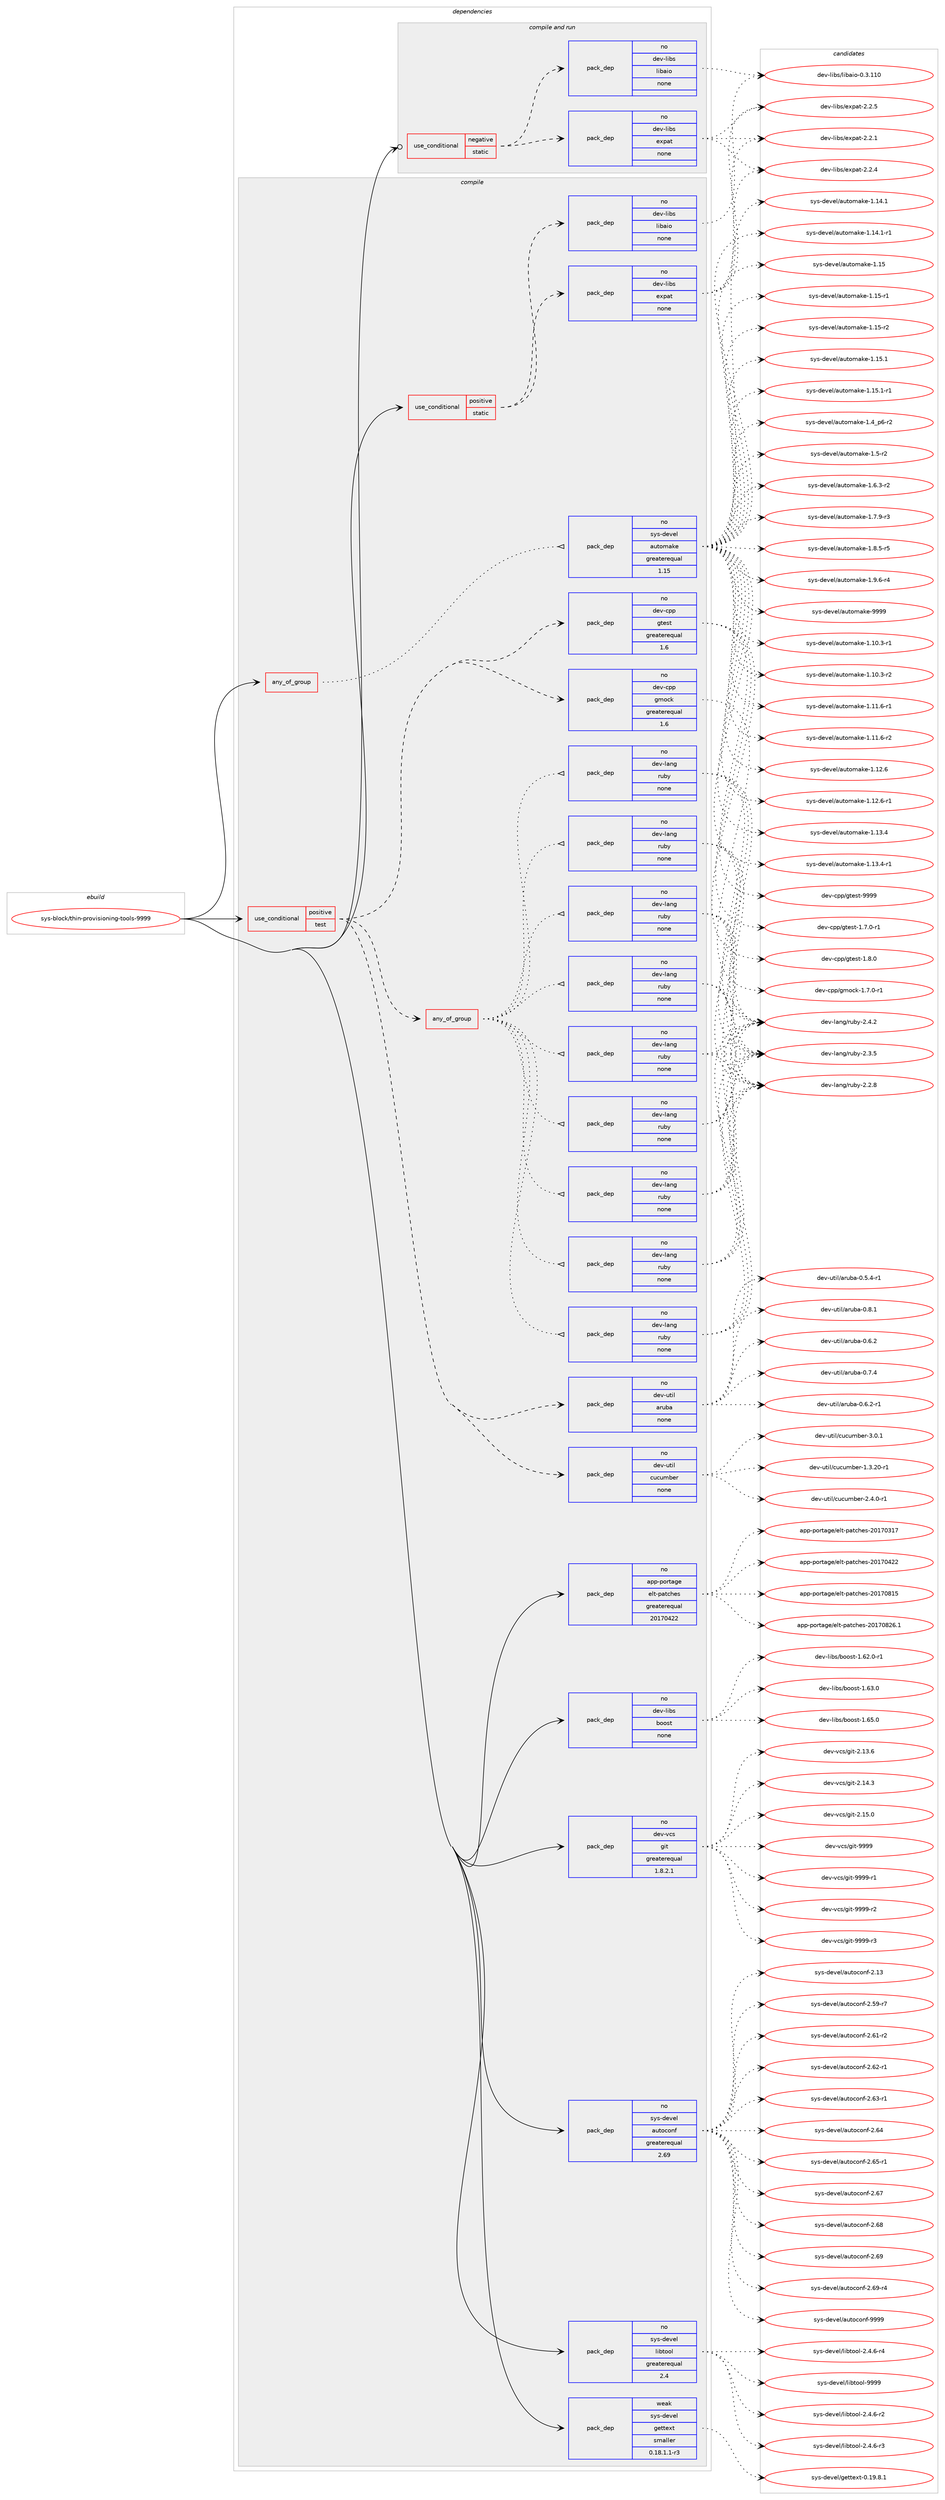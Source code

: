 digraph prolog {

# *************
# Graph options
# *************

newrank=true;
concentrate=true;
compound=true;
graph [rankdir=LR,fontname=Helvetica,fontsize=10,ranksep=1.5];#, ranksep=2.5, nodesep=0.2];
edge  [arrowhead=vee];
node  [fontname=Helvetica,fontsize=10];

# **********
# The ebuild
# **********

subgraph cluster_leftcol {
color=gray;
rank=same;
label=<<i>ebuild</i>>;
id [label="sys-block/thin-provisioning-tools-9999", color=red, width=4, href="../sys-block/thin-provisioning-tools-9999.svg"];
}

# ****************
# The dependencies
# ****************

subgraph cluster_midcol {
color=gray;
label=<<i>dependencies</i>>;
subgraph cluster_compile {
fillcolor="#eeeeee";
style=filled;
label=<<i>compile</i>>;
subgraph any8042 {
dependency476955 [label=<<TABLE BORDER="0" CELLBORDER="1" CELLSPACING="0" CELLPADDING="4"><TR><TD CELLPADDING="10">any_of_group</TD></TR></TABLE>>, shape=none, color=red];subgraph pack353805 {
dependency476956 [label=<<TABLE BORDER="0" CELLBORDER="1" CELLSPACING="0" CELLPADDING="4" WIDTH="220"><TR><TD ROWSPAN="6" CELLPADDING="30">pack_dep</TD></TR><TR><TD WIDTH="110">no</TD></TR><TR><TD>sys-devel</TD></TR><TR><TD>automake</TD></TR><TR><TD>greaterequal</TD></TR><TR><TD>1.15</TD></TR></TABLE>>, shape=none, color=blue];
}
dependency476955:e -> dependency476956:w [weight=20,style="dotted",arrowhead="oinv"];
}
id:e -> dependency476955:w [weight=20,style="solid",arrowhead="vee"];
subgraph cond114833 {
dependency476957 [label=<<TABLE BORDER="0" CELLBORDER="1" CELLSPACING="0" CELLPADDING="4"><TR><TD ROWSPAN="3" CELLPADDING="10">use_conditional</TD></TR><TR><TD>positive</TD></TR><TR><TD>static</TD></TR></TABLE>>, shape=none, color=red];
subgraph pack353806 {
dependency476958 [label=<<TABLE BORDER="0" CELLBORDER="1" CELLSPACING="0" CELLPADDING="4" WIDTH="220"><TR><TD ROWSPAN="6" CELLPADDING="30">pack_dep</TD></TR><TR><TD WIDTH="110">no</TD></TR><TR><TD>dev-libs</TD></TR><TR><TD>expat</TD></TR><TR><TD>none</TD></TR><TR><TD></TD></TR></TABLE>>, shape=none, color=blue];
}
dependency476957:e -> dependency476958:w [weight=20,style="dashed",arrowhead="vee"];
subgraph pack353807 {
dependency476959 [label=<<TABLE BORDER="0" CELLBORDER="1" CELLSPACING="0" CELLPADDING="4" WIDTH="220"><TR><TD ROWSPAN="6" CELLPADDING="30">pack_dep</TD></TR><TR><TD WIDTH="110">no</TD></TR><TR><TD>dev-libs</TD></TR><TR><TD>libaio</TD></TR><TR><TD>none</TD></TR><TR><TD></TD></TR></TABLE>>, shape=none, color=blue];
}
dependency476957:e -> dependency476959:w [weight=20,style="dashed",arrowhead="vee"];
}
id:e -> dependency476957:w [weight=20,style="solid",arrowhead="vee"];
subgraph cond114834 {
dependency476960 [label=<<TABLE BORDER="0" CELLBORDER="1" CELLSPACING="0" CELLPADDING="4"><TR><TD ROWSPAN="3" CELLPADDING="10">use_conditional</TD></TR><TR><TD>positive</TD></TR><TR><TD>test</TD></TR></TABLE>>, shape=none, color=red];
subgraph any8043 {
dependency476961 [label=<<TABLE BORDER="0" CELLBORDER="1" CELLSPACING="0" CELLPADDING="4"><TR><TD CELLPADDING="10">any_of_group</TD></TR></TABLE>>, shape=none, color=red];subgraph pack353808 {
dependency476962 [label=<<TABLE BORDER="0" CELLBORDER="1" CELLSPACING="0" CELLPADDING="4" WIDTH="220"><TR><TD ROWSPAN="6" CELLPADDING="30">pack_dep</TD></TR><TR><TD WIDTH="110">no</TD></TR><TR><TD>dev-lang</TD></TR><TR><TD>ruby</TD></TR><TR><TD>none</TD></TR><TR><TD></TD></TR></TABLE>>, shape=none, color=blue];
}
dependency476961:e -> dependency476962:w [weight=20,style="dotted",arrowhead="oinv"];
subgraph pack353809 {
dependency476963 [label=<<TABLE BORDER="0" CELLBORDER="1" CELLSPACING="0" CELLPADDING="4" WIDTH="220"><TR><TD ROWSPAN="6" CELLPADDING="30">pack_dep</TD></TR><TR><TD WIDTH="110">no</TD></TR><TR><TD>dev-lang</TD></TR><TR><TD>ruby</TD></TR><TR><TD>none</TD></TR><TR><TD></TD></TR></TABLE>>, shape=none, color=blue];
}
dependency476961:e -> dependency476963:w [weight=20,style="dotted",arrowhead="oinv"];
subgraph pack353810 {
dependency476964 [label=<<TABLE BORDER="0" CELLBORDER="1" CELLSPACING="0" CELLPADDING="4" WIDTH="220"><TR><TD ROWSPAN="6" CELLPADDING="30">pack_dep</TD></TR><TR><TD WIDTH="110">no</TD></TR><TR><TD>dev-lang</TD></TR><TR><TD>ruby</TD></TR><TR><TD>none</TD></TR><TR><TD></TD></TR></TABLE>>, shape=none, color=blue];
}
dependency476961:e -> dependency476964:w [weight=20,style="dotted",arrowhead="oinv"];
subgraph pack353811 {
dependency476965 [label=<<TABLE BORDER="0" CELLBORDER="1" CELLSPACING="0" CELLPADDING="4" WIDTH="220"><TR><TD ROWSPAN="6" CELLPADDING="30">pack_dep</TD></TR><TR><TD WIDTH="110">no</TD></TR><TR><TD>dev-lang</TD></TR><TR><TD>ruby</TD></TR><TR><TD>none</TD></TR><TR><TD></TD></TR></TABLE>>, shape=none, color=blue];
}
dependency476961:e -> dependency476965:w [weight=20,style="dotted",arrowhead="oinv"];
subgraph pack353812 {
dependency476966 [label=<<TABLE BORDER="0" CELLBORDER="1" CELLSPACING="0" CELLPADDING="4" WIDTH="220"><TR><TD ROWSPAN="6" CELLPADDING="30">pack_dep</TD></TR><TR><TD WIDTH="110">no</TD></TR><TR><TD>dev-lang</TD></TR><TR><TD>ruby</TD></TR><TR><TD>none</TD></TR><TR><TD></TD></TR></TABLE>>, shape=none, color=blue];
}
dependency476961:e -> dependency476966:w [weight=20,style="dotted",arrowhead="oinv"];
subgraph pack353813 {
dependency476967 [label=<<TABLE BORDER="0" CELLBORDER="1" CELLSPACING="0" CELLPADDING="4" WIDTH="220"><TR><TD ROWSPAN="6" CELLPADDING="30">pack_dep</TD></TR><TR><TD WIDTH="110">no</TD></TR><TR><TD>dev-lang</TD></TR><TR><TD>ruby</TD></TR><TR><TD>none</TD></TR><TR><TD></TD></TR></TABLE>>, shape=none, color=blue];
}
dependency476961:e -> dependency476967:w [weight=20,style="dotted",arrowhead="oinv"];
subgraph pack353814 {
dependency476968 [label=<<TABLE BORDER="0" CELLBORDER="1" CELLSPACING="0" CELLPADDING="4" WIDTH="220"><TR><TD ROWSPAN="6" CELLPADDING="30">pack_dep</TD></TR><TR><TD WIDTH="110">no</TD></TR><TR><TD>dev-lang</TD></TR><TR><TD>ruby</TD></TR><TR><TD>none</TD></TR><TR><TD></TD></TR></TABLE>>, shape=none, color=blue];
}
dependency476961:e -> dependency476968:w [weight=20,style="dotted",arrowhead="oinv"];
subgraph pack353815 {
dependency476969 [label=<<TABLE BORDER="0" CELLBORDER="1" CELLSPACING="0" CELLPADDING="4" WIDTH="220"><TR><TD ROWSPAN="6" CELLPADDING="30">pack_dep</TD></TR><TR><TD WIDTH="110">no</TD></TR><TR><TD>dev-lang</TD></TR><TR><TD>ruby</TD></TR><TR><TD>none</TD></TR><TR><TD></TD></TR></TABLE>>, shape=none, color=blue];
}
dependency476961:e -> dependency476969:w [weight=20,style="dotted",arrowhead="oinv"];
subgraph pack353816 {
dependency476970 [label=<<TABLE BORDER="0" CELLBORDER="1" CELLSPACING="0" CELLPADDING="4" WIDTH="220"><TR><TD ROWSPAN="6" CELLPADDING="30">pack_dep</TD></TR><TR><TD WIDTH="110">no</TD></TR><TR><TD>dev-lang</TD></TR><TR><TD>ruby</TD></TR><TR><TD>none</TD></TR><TR><TD></TD></TR></TABLE>>, shape=none, color=blue];
}
dependency476961:e -> dependency476970:w [weight=20,style="dotted",arrowhead="oinv"];
}
dependency476960:e -> dependency476961:w [weight=20,style="dashed",arrowhead="vee"];
subgraph pack353817 {
dependency476971 [label=<<TABLE BORDER="0" CELLBORDER="1" CELLSPACING="0" CELLPADDING="4" WIDTH="220"><TR><TD ROWSPAN="6" CELLPADDING="30">pack_dep</TD></TR><TR><TD WIDTH="110">no</TD></TR><TR><TD>dev-cpp</TD></TR><TR><TD>gmock</TD></TR><TR><TD>greaterequal</TD></TR><TR><TD>1.6</TD></TR></TABLE>>, shape=none, color=blue];
}
dependency476960:e -> dependency476971:w [weight=20,style="dashed",arrowhead="vee"];
subgraph pack353818 {
dependency476972 [label=<<TABLE BORDER="0" CELLBORDER="1" CELLSPACING="0" CELLPADDING="4" WIDTH="220"><TR><TD ROWSPAN="6" CELLPADDING="30">pack_dep</TD></TR><TR><TD WIDTH="110">no</TD></TR><TR><TD>dev-cpp</TD></TR><TR><TD>gtest</TD></TR><TR><TD>greaterequal</TD></TR><TR><TD>1.6</TD></TR></TABLE>>, shape=none, color=blue];
}
dependency476960:e -> dependency476972:w [weight=20,style="dashed",arrowhead="vee"];
subgraph pack353819 {
dependency476973 [label=<<TABLE BORDER="0" CELLBORDER="1" CELLSPACING="0" CELLPADDING="4" WIDTH="220"><TR><TD ROWSPAN="6" CELLPADDING="30">pack_dep</TD></TR><TR><TD WIDTH="110">no</TD></TR><TR><TD>dev-util</TD></TR><TR><TD>cucumber</TD></TR><TR><TD>none</TD></TR><TR><TD></TD></TR></TABLE>>, shape=none, color=blue];
}
dependency476960:e -> dependency476973:w [weight=20,style="dashed",arrowhead="vee"];
subgraph pack353820 {
dependency476974 [label=<<TABLE BORDER="0" CELLBORDER="1" CELLSPACING="0" CELLPADDING="4" WIDTH="220"><TR><TD ROWSPAN="6" CELLPADDING="30">pack_dep</TD></TR><TR><TD WIDTH="110">no</TD></TR><TR><TD>dev-util</TD></TR><TR><TD>aruba</TD></TR><TR><TD>none</TD></TR><TR><TD></TD></TR></TABLE>>, shape=none, color=blue];
}
dependency476960:e -> dependency476974:w [weight=20,style="dashed",arrowhead="vee"];
}
id:e -> dependency476960:w [weight=20,style="solid",arrowhead="vee"];
subgraph pack353821 {
dependency476975 [label=<<TABLE BORDER="0" CELLBORDER="1" CELLSPACING="0" CELLPADDING="4" WIDTH="220"><TR><TD ROWSPAN="6" CELLPADDING="30">pack_dep</TD></TR><TR><TD WIDTH="110">no</TD></TR><TR><TD>app-portage</TD></TR><TR><TD>elt-patches</TD></TR><TR><TD>greaterequal</TD></TR><TR><TD>20170422</TD></TR></TABLE>>, shape=none, color=blue];
}
id:e -> dependency476975:w [weight=20,style="solid",arrowhead="vee"];
subgraph pack353822 {
dependency476976 [label=<<TABLE BORDER="0" CELLBORDER="1" CELLSPACING="0" CELLPADDING="4" WIDTH="220"><TR><TD ROWSPAN="6" CELLPADDING="30">pack_dep</TD></TR><TR><TD WIDTH="110">no</TD></TR><TR><TD>dev-libs</TD></TR><TR><TD>boost</TD></TR><TR><TD>none</TD></TR><TR><TD></TD></TR></TABLE>>, shape=none, color=blue];
}
id:e -> dependency476976:w [weight=20,style="solid",arrowhead="vee"];
subgraph pack353823 {
dependency476977 [label=<<TABLE BORDER="0" CELLBORDER="1" CELLSPACING="0" CELLPADDING="4" WIDTH="220"><TR><TD ROWSPAN="6" CELLPADDING="30">pack_dep</TD></TR><TR><TD WIDTH="110">no</TD></TR><TR><TD>dev-vcs</TD></TR><TR><TD>git</TD></TR><TR><TD>greaterequal</TD></TR><TR><TD>1.8.2.1</TD></TR></TABLE>>, shape=none, color=blue];
}
id:e -> dependency476977:w [weight=20,style="solid",arrowhead="vee"];
subgraph pack353824 {
dependency476978 [label=<<TABLE BORDER="0" CELLBORDER="1" CELLSPACING="0" CELLPADDING="4" WIDTH="220"><TR><TD ROWSPAN="6" CELLPADDING="30">pack_dep</TD></TR><TR><TD WIDTH="110">no</TD></TR><TR><TD>sys-devel</TD></TR><TR><TD>autoconf</TD></TR><TR><TD>greaterequal</TD></TR><TR><TD>2.69</TD></TR></TABLE>>, shape=none, color=blue];
}
id:e -> dependency476978:w [weight=20,style="solid",arrowhead="vee"];
subgraph pack353825 {
dependency476979 [label=<<TABLE BORDER="0" CELLBORDER="1" CELLSPACING="0" CELLPADDING="4" WIDTH="220"><TR><TD ROWSPAN="6" CELLPADDING="30">pack_dep</TD></TR><TR><TD WIDTH="110">no</TD></TR><TR><TD>sys-devel</TD></TR><TR><TD>libtool</TD></TR><TR><TD>greaterequal</TD></TR><TR><TD>2.4</TD></TR></TABLE>>, shape=none, color=blue];
}
id:e -> dependency476979:w [weight=20,style="solid",arrowhead="vee"];
subgraph pack353826 {
dependency476980 [label=<<TABLE BORDER="0" CELLBORDER="1" CELLSPACING="0" CELLPADDING="4" WIDTH="220"><TR><TD ROWSPAN="6" CELLPADDING="30">pack_dep</TD></TR><TR><TD WIDTH="110">weak</TD></TR><TR><TD>sys-devel</TD></TR><TR><TD>gettext</TD></TR><TR><TD>smaller</TD></TR><TR><TD>0.18.1.1-r3</TD></TR></TABLE>>, shape=none, color=blue];
}
id:e -> dependency476980:w [weight=20,style="solid",arrowhead="vee"];
}
subgraph cluster_compileandrun {
fillcolor="#eeeeee";
style=filled;
label=<<i>compile and run</i>>;
subgraph cond114835 {
dependency476981 [label=<<TABLE BORDER="0" CELLBORDER="1" CELLSPACING="0" CELLPADDING="4"><TR><TD ROWSPAN="3" CELLPADDING="10">use_conditional</TD></TR><TR><TD>negative</TD></TR><TR><TD>static</TD></TR></TABLE>>, shape=none, color=red];
subgraph pack353827 {
dependency476982 [label=<<TABLE BORDER="0" CELLBORDER="1" CELLSPACING="0" CELLPADDING="4" WIDTH="220"><TR><TD ROWSPAN="6" CELLPADDING="30">pack_dep</TD></TR><TR><TD WIDTH="110">no</TD></TR><TR><TD>dev-libs</TD></TR><TR><TD>expat</TD></TR><TR><TD>none</TD></TR><TR><TD></TD></TR></TABLE>>, shape=none, color=blue];
}
dependency476981:e -> dependency476982:w [weight=20,style="dashed",arrowhead="vee"];
subgraph pack353828 {
dependency476983 [label=<<TABLE BORDER="0" CELLBORDER="1" CELLSPACING="0" CELLPADDING="4" WIDTH="220"><TR><TD ROWSPAN="6" CELLPADDING="30">pack_dep</TD></TR><TR><TD WIDTH="110">no</TD></TR><TR><TD>dev-libs</TD></TR><TR><TD>libaio</TD></TR><TR><TD>none</TD></TR><TR><TD></TD></TR></TABLE>>, shape=none, color=blue];
}
dependency476981:e -> dependency476983:w [weight=20,style="dashed",arrowhead="vee"];
}
id:e -> dependency476981:w [weight=20,style="solid",arrowhead="odotvee"];
}
subgraph cluster_run {
fillcolor="#eeeeee";
style=filled;
label=<<i>run</i>>;
}
}

# **************
# The candidates
# **************

subgraph cluster_choices {
rank=same;
color=gray;
label=<<i>candidates</i>>;

subgraph choice353805 {
color=black;
nodesep=1;
choice11512111545100101118101108479711711611110997107101454946494846514511449 [label="sys-devel/automake-1.10.3-r1", color=red, width=4,href="../sys-devel/automake-1.10.3-r1.svg"];
choice11512111545100101118101108479711711611110997107101454946494846514511450 [label="sys-devel/automake-1.10.3-r2", color=red, width=4,href="../sys-devel/automake-1.10.3-r2.svg"];
choice11512111545100101118101108479711711611110997107101454946494946544511449 [label="sys-devel/automake-1.11.6-r1", color=red, width=4,href="../sys-devel/automake-1.11.6-r1.svg"];
choice11512111545100101118101108479711711611110997107101454946494946544511450 [label="sys-devel/automake-1.11.6-r2", color=red, width=4,href="../sys-devel/automake-1.11.6-r2.svg"];
choice1151211154510010111810110847971171161111099710710145494649504654 [label="sys-devel/automake-1.12.6", color=red, width=4,href="../sys-devel/automake-1.12.6.svg"];
choice11512111545100101118101108479711711611110997107101454946495046544511449 [label="sys-devel/automake-1.12.6-r1", color=red, width=4,href="../sys-devel/automake-1.12.6-r1.svg"];
choice1151211154510010111810110847971171161111099710710145494649514652 [label="sys-devel/automake-1.13.4", color=red, width=4,href="../sys-devel/automake-1.13.4.svg"];
choice11512111545100101118101108479711711611110997107101454946495146524511449 [label="sys-devel/automake-1.13.4-r1", color=red, width=4,href="../sys-devel/automake-1.13.4-r1.svg"];
choice1151211154510010111810110847971171161111099710710145494649524649 [label="sys-devel/automake-1.14.1", color=red, width=4,href="../sys-devel/automake-1.14.1.svg"];
choice11512111545100101118101108479711711611110997107101454946495246494511449 [label="sys-devel/automake-1.14.1-r1", color=red, width=4,href="../sys-devel/automake-1.14.1-r1.svg"];
choice115121115451001011181011084797117116111109971071014549464953 [label="sys-devel/automake-1.15", color=red, width=4,href="../sys-devel/automake-1.15.svg"];
choice1151211154510010111810110847971171161111099710710145494649534511449 [label="sys-devel/automake-1.15-r1", color=red, width=4,href="../sys-devel/automake-1.15-r1.svg"];
choice1151211154510010111810110847971171161111099710710145494649534511450 [label="sys-devel/automake-1.15-r2", color=red, width=4,href="../sys-devel/automake-1.15-r2.svg"];
choice1151211154510010111810110847971171161111099710710145494649534649 [label="sys-devel/automake-1.15.1", color=red, width=4,href="../sys-devel/automake-1.15.1.svg"];
choice11512111545100101118101108479711711611110997107101454946495346494511449 [label="sys-devel/automake-1.15.1-r1", color=red, width=4,href="../sys-devel/automake-1.15.1-r1.svg"];
choice115121115451001011181011084797117116111109971071014549465295112544511450 [label="sys-devel/automake-1.4_p6-r2", color=red, width=4,href="../sys-devel/automake-1.4_p6-r2.svg"];
choice11512111545100101118101108479711711611110997107101454946534511450 [label="sys-devel/automake-1.5-r2", color=red, width=4,href="../sys-devel/automake-1.5-r2.svg"];
choice115121115451001011181011084797117116111109971071014549465446514511450 [label="sys-devel/automake-1.6.3-r2", color=red, width=4,href="../sys-devel/automake-1.6.3-r2.svg"];
choice115121115451001011181011084797117116111109971071014549465546574511451 [label="sys-devel/automake-1.7.9-r3", color=red, width=4,href="../sys-devel/automake-1.7.9-r3.svg"];
choice115121115451001011181011084797117116111109971071014549465646534511453 [label="sys-devel/automake-1.8.5-r5", color=red, width=4,href="../sys-devel/automake-1.8.5-r5.svg"];
choice115121115451001011181011084797117116111109971071014549465746544511452 [label="sys-devel/automake-1.9.6-r4", color=red, width=4,href="../sys-devel/automake-1.9.6-r4.svg"];
choice115121115451001011181011084797117116111109971071014557575757 [label="sys-devel/automake-9999", color=red, width=4,href="../sys-devel/automake-9999.svg"];
dependency476956:e -> choice11512111545100101118101108479711711611110997107101454946494846514511449:w [style=dotted,weight="100"];
dependency476956:e -> choice11512111545100101118101108479711711611110997107101454946494846514511450:w [style=dotted,weight="100"];
dependency476956:e -> choice11512111545100101118101108479711711611110997107101454946494946544511449:w [style=dotted,weight="100"];
dependency476956:e -> choice11512111545100101118101108479711711611110997107101454946494946544511450:w [style=dotted,weight="100"];
dependency476956:e -> choice1151211154510010111810110847971171161111099710710145494649504654:w [style=dotted,weight="100"];
dependency476956:e -> choice11512111545100101118101108479711711611110997107101454946495046544511449:w [style=dotted,weight="100"];
dependency476956:e -> choice1151211154510010111810110847971171161111099710710145494649514652:w [style=dotted,weight="100"];
dependency476956:e -> choice11512111545100101118101108479711711611110997107101454946495146524511449:w [style=dotted,weight="100"];
dependency476956:e -> choice1151211154510010111810110847971171161111099710710145494649524649:w [style=dotted,weight="100"];
dependency476956:e -> choice11512111545100101118101108479711711611110997107101454946495246494511449:w [style=dotted,weight="100"];
dependency476956:e -> choice115121115451001011181011084797117116111109971071014549464953:w [style=dotted,weight="100"];
dependency476956:e -> choice1151211154510010111810110847971171161111099710710145494649534511449:w [style=dotted,weight="100"];
dependency476956:e -> choice1151211154510010111810110847971171161111099710710145494649534511450:w [style=dotted,weight="100"];
dependency476956:e -> choice1151211154510010111810110847971171161111099710710145494649534649:w [style=dotted,weight="100"];
dependency476956:e -> choice11512111545100101118101108479711711611110997107101454946495346494511449:w [style=dotted,weight="100"];
dependency476956:e -> choice115121115451001011181011084797117116111109971071014549465295112544511450:w [style=dotted,weight="100"];
dependency476956:e -> choice11512111545100101118101108479711711611110997107101454946534511450:w [style=dotted,weight="100"];
dependency476956:e -> choice115121115451001011181011084797117116111109971071014549465446514511450:w [style=dotted,weight="100"];
dependency476956:e -> choice115121115451001011181011084797117116111109971071014549465546574511451:w [style=dotted,weight="100"];
dependency476956:e -> choice115121115451001011181011084797117116111109971071014549465646534511453:w [style=dotted,weight="100"];
dependency476956:e -> choice115121115451001011181011084797117116111109971071014549465746544511452:w [style=dotted,weight="100"];
dependency476956:e -> choice115121115451001011181011084797117116111109971071014557575757:w [style=dotted,weight="100"];
}
subgraph choice353806 {
color=black;
nodesep=1;
choice10010111845108105981154710112011297116455046504649 [label="dev-libs/expat-2.2.1", color=red, width=4,href="../dev-libs/expat-2.2.1.svg"];
choice10010111845108105981154710112011297116455046504652 [label="dev-libs/expat-2.2.4", color=red, width=4,href="../dev-libs/expat-2.2.4.svg"];
choice10010111845108105981154710112011297116455046504653 [label="dev-libs/expat-2.2.5", color=red, width=4,href="../dev-libs/expat-2.2.5.svg"];
dependency476958:e -> choice10010111845108105981154710112011297116455046504649:w [style=dotted,weight="100"];
dependency476958:e -> choice10010111845108105981154710112011297116455046504652:w [style=dotted,weight="100"];
dependency476958:e -> choice10010111845108105981154710112011297116455046504653:w [style=dotted,weight="100"];
}
subgraph choice353807 {
color=black;
nodesep=1;
choice10010111845108105981154710810598971051114548465146494948 [label="dev-libs/libaio-0.3.110", color=red, width=4,href="../dev-libs/libaio-0.3.110.svg"];
dependency476959:e -> choice10010111845108105981154710810598971051114548465146494948:w [style=dotted,weight="100"];
}
subgraph choice353808 {
color=black;
nodesep=1;
choice10010111845108971101034711411798121455046504656 [label="dev-lang/ruby-2.2.8", color=red, width=4,href="../dev-lang/ruby-2.2.8.svg"];
choice10010111845108971101034711411798121455046514653 [label="dev-lang/ruby-2.3.5", color=red, width=4,href="../dev-lang/ruby-2.3.5.svg"];
choice10010111845108971101034711411798121455046524650 [label="dev-lang/ruby-2.4.2", color=red, width=4,href="../dev-lang/ruby-2.4.2.svg"];
dependency476962:e -> choice10010111845108971101034711411798121455046504656:w [style=dotted,weight="100"];
dependency476962:e -> choice10010111845108971101034711411798121455046514653:w [style=dotted,weight="100"];
dependency476962:e -> choice10010111845108971101034711411798121455046524650:w [style=dotted,weight="100"];
}
subgraph choice353809 {
color=black;
nodesep=1;
choice10010111845108971101034711411798121455046504656 [label="dev-lang/ruby-2.2.8", color=red, width=4,href="../dev-lang/ruby-2.2.8.svg"];
choice10010111845108971101034711411798121455046514653 [label="dev-lang/ruby-2.3.5", color=red, width=4,href="../dev-lang/ruby-2.3.5.svg"];
choice10010111845108971101034711411798121455046524650 [label="dev-lang/ruby-2.4.2", color=red, width=4,href="../dev-lang/ruby-2.4.2.svg"];
dependency476963:e -> choice10010111845108971101034711411798121455046504656:w [style=dotted,weight="100"];
dependency476963:e -> choice10010111845108971101034711411798121455046514653:w [style=dotted,weight="100"];
dependency476963:e -> choice10010111845108971101034711411798121455046524650:w [style=dotted,weight="100"];
}
subgraph choice353810 {
color=black;
nodesep=1;
choice10010111845108971101034711411798121455046504656 [label="dev-lang/ruby-2.2.8", color=red, width=4,href="../dev-lang/ruby-2.2.8.svg"];
choice10010111845108971101034711411798121455046514653 [label="dev-lang/ruby-2.3.5", color=red, width=4,href="../dev-lang/ruby-2.3.5.svg"];
choice10010111845108971101034711411798121455046524650 [label="dev-lang/ruby-2.4.2", color=red, width=4,href="../dev-lang/ruby-2.4.2.svg"];
dependency476964:e -> choice10010111845108971101034711411798121455046504656:w [style=dotted,weight="100"];
dependency476964:e -> choice10010111845108971101034711411798121455046514653:w [style=dotted,weight="100"];
dependency476964:e -> choice10010111845108971101034711411798121455046524650:w [style=dotted,weight="100"];
}
subgraph choice353811 {
color=black;
nodesep=1;
choice10010111845108971101034711411798121455046504656 [label="dev-lang/ruby-2.2.8", color=red, width=4,href="../dev-lang/ruby-2.2.8.svg"];
choice10010111845108971101034711411798121455046514653 [label="dev-lang/ruby-2.3.5", color=red, width=4,href="../dev-lang/ruby-2.3.5.svg"];
choice10010111845108971101034711411798121455046524650 [label="dev-lang/ruby-2.4.2", color=red, width=4,href="../dev-lang/ruby-2.4.2.svg"];
dependency476965:e -> choice10010111845108971101034711411798121455046504656:w [style=dotted,weight="100"];
dependency476965:e -> choice10010111845108971101034711411798121455046514653:w [style=dotted,weight="100"];
dependency476965:e -> choice10010111845108971101034711411798121455046524650:w [style=dotted,weight="100"];
}
subgraph choice353812 {
color=black;
nodesep=1;
choice10010111845108971101034711411798121455046504656 [label="dev-lang/ruby-2.2.8", color=red, width=4,href="../dev-lang/ruby-2.2.8.svg"];
choice10010111845108971101034711411798121455046514653 [label="dev-lang/ruby-2.3.5", color=red, width=4,href="../dev-lang/ruby-2.3.5.svg"];
choice10010111845108971101034711411798121455046524650 [label="dev-lang/ruby-2.4.2", color=red, width=4,href="../dev-lang/ruby-2.4.2.svg"];
dependency476966:e -> choice10010111845108971101034711411798121455046504656:w [style=dotted,weight="100"];
dependency476966:e -> choice10010111845108971101034711411798121455046514653:w [style=dotted,weight="100"];
dependency476966:e -> choice10010111845108971101034711411798121455046524650:w [style=dotted,weight="100"];
}
subgraph choice353813 {
color=black;
nodesep=1;
choice10010111845108971101034711411798121455046504656 [label="dev-lang/ruby-2.2.8", color=red, width=4,href="../dev-lang/ruby-2.2.8.svg"];
choice10010111845108971101034711411798121455046514653 [label="dev-lang/ruby-2.3.5", color=red, width=4,href="../dev-lang/ruby-2.3.5.svg"];
choice10010111845108971101034711411798121455046524650 [label="dev-lang/ruby-2.4.2", color=red, width=4,href="../dev-lang/ruby-2.4.2.svg"];
dependency476967:e -> choice10010111845108971101034711411798121455046504656:w [style=dotted,weight="100"];
dependency476967:e -> choice10010111845108971101034711411798121455046514653:w [style=dotted,weight="100"];
dependency476967:e -> choice10010111845108971101034711411798121455046524650:w [style=dotted,weight="100"];
}
subgraph choice353814 {
color=black;
nodesep=1;
choice10010111845108971101034711411798121455046504656 [label="dev-lang/ruby-2.2.8", color=red, width=4,href="../dev-lang/ruby-2.2.8.svg"];
choice10010111845108971101034711411798121455046514653 [label="dev-lang/ruby-2.3.5", color=red, width=4,href="../dev-lang/ruby-2.3.5.svg"];
choice10010111845108971101034711411798121455046524650 [label="dev-lang/ruby-2.4.2", color=red, width=4,href="../dev-lang/ruby-2.4.2.svg"];
dependency476968:e -> choice10010111845108971101034711411798121455046504656:w [style=dotted,weight="100"];
dependency476968:e -> choice10010111845108971101034711411798121455046514653:w [style=dotted,weight="100"];
dependency476968:e -> choice10010111845108971101034711411798121455046524650:w [style=dotted,weight="100"];
}
subgraph choice353815 {
color=black;
nodesep=1;
choice10010111845108971101034711411798121455046504656 [label="dev-lang/ruby-2.2.8", color=red, width=4,href="../dev-lang/ruby-2.2.8.svg"];
choice10010111845108971101034711411798121455046514653 [label="dev-lang/ruby-2.3.5", color=red, width=4,href="../dev-lang/ruby-2.3.5.svg"];
choice10010111845108971101034711411798121455046524650 [label="dev-lang/ruby-2.4.2", color=red, width=4,href="../dev-lang/ruby-2.4.2.svg"];
dependency476969:e -> choice10010111845108971101034711411798121455046504656:w [style=dotted,weight="100"];
dependency476969:e -> choice10010111845108971101034711411798121455046514653:w [style=dotted,weight="100"];
dependency476969:e -> choice10010111845108971101034711411798121455046524650:w [style=dotted,weight="100"];
}
subgraph choice353816 {
color=black;
nodesep=1;
choice10010111845108971101034711411798121455046504656 [label="dev-lang/ruby-2.2.8", color=red, width=4,href="../dev-lang/ruby-2.2.8.svg"];
choice10010111845108971101034711411798121455046514653 [label="dev-lang/ruby-2.3.5", color=red, width=4,href="../dev-lang/ruby-2.3.5.svg"];
choice10010111845108971101034711411798121455046524650 [label="dev-lang/ruby-2.4.2", color=red, width=4,href="../dev-lang/ruby-2.4.2.svg"];
dependency476970:e -> choice10010111845108971101034711411798121455046504656:w [style=dotted,weight="100"];
dependency476970:e -> choice10010111845108971101034711411798121455046514653:w [style=dotted,weight="100"];
dependency476970:e -> choice10010111845108971101034711411798121455046524650:w [style=dotted,weight="100"];
}
subgraph choice353817 {
color=black;
nodesep=1;
choice100101118459911211247103109111991074549465546484511449 [label="dev-cpp/gmock-1.7.0-r1", color=red, width=4,href="../dev-cpp/gmock-1.7.0-r1.svg"];
dependency476971:e -> choice100101118459911211247103109111991074549465546484511449:w [style=dotted,weight="100"];
}
subgraph choice353818 {
color=black;
nodesep=1;
choice1001011184599112112471031161011151164549465546484511449 [label="dev-cpp/gtest-1.7.0-r1", color=red, width=4,href="../dev-cpp/gtest-1.7.0-r1.svg"];
choice100101118459911211247103116101115116454946564648 [label="dev-cpp/gtest-1.8.0", color=red, width=4,href="../dev-cpp/gtest-1.8.0.svg"];
choice1001011184599112112471031161011151164557575757 [label="dev-cpp/gtest-9999", color=red, width=4,href="../dev-cpp/gtest-9999.svg"];
dependency476972:e -> choice1001011184599112112471031161011151164549465546484511449:w [style=dotted,weight="100"];
dependency476972:e -> choice100101118459911211247103116101115116454946564648:w [style=dotted,weight="100"];
dependency476972:e -> choice1001011184599112112471031161011151164557575757:w [style=dotted,weight="100"];
}
subgraph choice353819 {
color=black;
nodesep=1;
choice1001011184511711610510847991179911710998101114454946514650484511449 [label="dev-util/cucumber-1.3.20-r1", color=red, width=4,href="../dev-util/cucumber-1.3.20-r1.svg"];
choice10010111845117116105108479911799117109981011144550465246484511449 [label="dev-util/cucumber-2.4.0-r1", color=red, width=4,href="../dev-util/cucumber-2.4.0-r1.svg"];
choice1001011184511711610510847991179911710998101114455146484649 [label="dev-util/cucumber-3.0.1", color=red, width=4,href="../dev-util/cucumber-3.0.1.svg"];
dependency476973:e -> choice1001011184511711610510847991179911710998101114454946514650484511449:w [style=dotted,weight="100"];
dependency476973:e -> choice10010111845117116105108479911799117109981011144550465246484511449:w [style=dotted,weight="100"];
dependency476973:e -> choice1001011184511711610510847991179911710998101114455146484649:w [style=dotted,weight="100"];
}
subgraph choice353820 {
color=black;
nodesep=1;
choice10010111845117116105108479711411798974548465346524511449 [label="dev-util/aruba-0.5.4-r1", color=red, width=4,href="../dev-util/aruba-0.5.4-r1.svg"];
choice1001011184511711610510847971141179897454846544650 [label="dev-util/aruba-0.6.2", color=red, width=4,href="../dev-util/aruba-0.6.2.svg"];
choice10010111845117116105108479711411798974548465446504511449 [label="dev-util/aruba-0.6.2-r1", color=red, width=4,href="../dev-util/aruba-0.6.2-r1.svg"];
choice1001011184511711610510847971141179897454846554652 [label="dev-util/aruba-0.7.4", color=red, width=4,href="../dev-util/aruba-0.7.4.svg"];
choice1001011184511711610510847971141179897454846564649 [label="dev-util/aruba-0.8.1", color=red, width=4,href="../dev-util/aruba-0.8.1.svg"];
dependency476974:e -> choice10010111845117116105108479711411798974548465346524511449:w [style=dotted,weight="100"];
dependency476974:e -> choice1001011184511711610510847971141179897454846544650:w [style=dotted,weight="100"];
dependency476974:e -> choice10010111845117116105108479711411798974548465446504511449:w [style=dotted,weight="100"];
dependency476974:e -> choice1001011184511711610510847971141179897454846554652:w [style=dotted,weight="100"];
dependency476974:e -> choice1001011184511711610510847971141179897454846564649:w [style=dotted,weight="100"];
}
subgraph choice353821 {
color=black;
nodesep=1;
choice97112112451121111141169710310147101108116451129711699104101115455048495548514955 [label="app-portage/elt-patches-20170317", color=red, width=4,href="../app-portage/elt-patches-20170317.svg"];
choice97112112451121111141169710310147101108116451129711699104101115455048495548525050 [label="app-portage/elt-patches-20170422", color=red, width=4,href="../app-portage/elt-patches-20170422.svg"];
choice97112112451121111141169710310147101108116451129711699104101115455048495548564953 [label="app-portage/elt-patches-20170815", color=red, width=4,href="../app-portage/elt-patches-20170815.svg"];
choice971121124511211111411697103101471011081164511297116991041011154550484955485650544649 [label="app-portage/elt-patches-20170826.1", color=red, width=4,href="../app-portage/elt-patches-20170826.1.svg"];
dependency476975:e -> choice97112112451121111141169710310147101108116451129711699104101115455048495548514955:w [style=dotted,weight="100"];
dependency476975:e -> choice97112112451121111141169710310147101108116451129711699104101115455048495548525050:w [style=dotted,weight="100"];
dependency476975:e -> choice97112112451121111141169710310147101108116451129711699104101115455048495548564953:w [style=dotted,weight="100"];
dependency476975:e -> choice971121124511211111411697103101471011081164511297116991041011154550484955485650544649:w [style=dotted,weight="100"];
}
subgraph choice353822 {
color=black;
nodesep=1;
choice10010111845108105981154798111111115116454946545046484511449 [label="dev-libs/boost-1.62.0-r1", color=red, width=4,href="../dev-libs/boost-1.62.0-r1.svg"];
choice1001011184510810598115479811111111511645494654514648 [label="dev-libs/boost-1.63.0", color=red, width=4,href="../dev-libs/boost-1.63.0.svg"];
choice1001011184510810598115479811111111511645494654534648 [label="dev-libs/boost-1.65.0", color=red, width=4,href="../dev-libs/boost-1.65.0.svg"];
dependency476976:e -> choice10010111845108105981154798111111115116454946545046484511449:w [style=dotted,weight="100"];
dependency476976:e -> choice1001011184510810598115479811111111511645494654514648:w [style=dotted,weight="100"];
dependency476976:e -> choice1001011184510810598115479811111111511645494654534648:w [style=dotted,weight="100"];
}
subgraph choice353823 {
color=black;
nodesep=1;
choice10010111845118991154710310511645504649514654 [label="dev-vcs/git-2.13.6", color=red, width=4,href="../dev-vcs/git-2.13.6.svg"];
choice10010111845118991154710310511645504649524651 [label="dev-vcs/git-2.14.3", color=red, width=4,href="../dev-vcs/git-2.14.3.svg"];
choice10010111845118991154710310511645504649534648 [label="dev-vcs/git-2.15.0", color=red, width=4,href="../dev-vcs/git-2.15.0.svg"];
choice1001011184511899115471031051164557575757 [label="dev-vcs/git-9999", color=red, width=4,href="../dev-vcs/git-9999.svg"];
choice10010111845118991154710310511645575757574511449 [label="dev-vcs/git-9999-r1", color=red, width=4,href="../dev-vcs/git-9999-r1.svg"];
choice10010111845118991154710310511645575757574511450 [label="dev-vcs/git-9999-r2", color=red, width=4,href="../dev-vcs/git-9999-r2.svg"];
choice10010111845118991154710310511645575757574511451 [label="dev-vcs/git-9999-r3", color=red, width=4,href="../dev-vcs/git-9999-r3.svg"];
dependency476977:e -> choice10010111845118991154710310511645504649514654:w [style=dotted,weight="100"];
dependency476977:e -> choice10010111845118991154710310511645504649524651:w [style=dotted,weight="100"];
dependency476977:e -> choice10010111845118991154710310511645504649534648:w [style=dotted,weight="100"];
dependency476977:e -> choice1001011184511899115471031051164557575757:w [style=dotted,weight="100"];
dependency476977:e -> choice10010111845118991154710310511645575757574511449:w [style=dotted,weight="100"];
dependency476977:e -> choice10010111845118991154710310511645575757574511450:w [style=dotted,weight="100"];
dependency476977:e -> choice10010111845118991154710310511645575757574511451:w [style=dotted,weight="100"];
}
subgraph choice353824 {
color=black;
nodesep=1;
choice115121115451001011181011084797117116111991111101024550464951 [label="sys-devel/autoconf-2.13", color=red, width=4,href="../sys-devel/autoconf-2.13.svg"];
choice1151211154510010111810110847971171161119911111010245504653574511455 [label="sys-devel/autoconf-2.59-r7", color=red, width=4,href="../sys-devel/autoconf-2.59-r7.svg"];
choice1151211154510010111810110847971171161119911111010245504654494511450 [label="sys-devel/autoconf-2.61-r2", color=red, width=4,href="../sys-devel/autoconf-2.61-r2.svg"];
choice1151211154510010111810110847971171161119911111010245504654504511449 [label="sys-devel/autoconf-2.62-r1", color=red, width=4,href="../sys-devel/autoconf-2.62-r1.svg"];
choice1151211154510010111810110847971171161119911111010245504654514511449 [label="sys-devel/autoconf-2.63-r1", color=red, width=4,href="../sys-devel/autoconf-2.63-r1.svg"];
choice115121115451001011181011084797117116111991111101024550465452 [label="sys-devel/autoconf-2.64", color=red, width=4,href="../sys-devel/autoconf-2.64.svg"];
choice1151211154510010111810110847971171161119911111010245504654534511449 [label="sys-devel/autoconf-2.65-r1", color=red, width=4,href="../sys-devel/autoconf-2.65-r1.svg"];
choice115121115451001011181011084797117116111991111101024550465455 [label="sys-devel/autoconf-2.67", color=red, width=4,href="../sys-devel/autoconf-2.67.svg"];
choice115121115451001011181011084797117116111991111101024550465456 [label="sys-devel/autoconf-2.68", color=red, width=4,href="../sys-devel/autoconf-2.68.svg"];
choice115121115451001011181011084797117116111991111101024550465457 [label="sys-devel/autoconf-2.69", color=red, width=4,href="../sys-devel/autoconf-2.69.svg"];
choice1151211154510010111810110847971171161119911111010245504654574511452 [label="sys-devel/autoconf-2.69-r4", color=red, width=4,href="../sys-devel/autoconf-2.69-r4.svg"];
choice115121115451001011181011084797117116111991111101024557575757 [label="sys-devel/autoconf-9999", color=red, width=4,href="../sys-devel/autoconf-9999.svg"];
dependency476978:e -> choice115121115451001011181011084797117116111991111101024550464951:w [style=dotted,weight="100"];
dependency476978:e -> choice1151211154510010111810110847971171161119911111010245504653574511455:w [style=dotted,weight="100"];
dependency476978:e -> choice1151211154510010111810110847971171161119911111010245504654494511450:w [style=dotted,weight="100"];
dependency476978:e -> choice1151211154510010111810110847971171161119911111010245504654504511449:w [style=dotted,weight="100"];
dependency476978:e -> choice1151211154510010111810110847971171161119911111010245504654514511449:w [style=dotted,weight="100"];
dependency476978:e -> choice115121115451001011181011084797117116111991111101024550465452:w [style=dotted,weight="100"];
dependency476978:e -> choice1151211154510010111810110847971171161119911111010245504654534511449:w [style=dotted,weight="100"];
dependency476978:e -> choice115121115451001011181011084797117116111991111101024550465455:w [style=dotted,weight="100"];
dependency476978:e -> choice115121115451001011181011084797117116111991111101024550465456:w [style=dotted,weight="100"];
dependency476978:e -> choice115121115451001011181011084797117116111991111101024550465457:w [style=dotted,weight="100"];
dependency476978:e -> choice1151211154510010111810110847971171161119911111010245504654574511452:w [style=dotted,weight="100"];
dependency476978:e -> choice115121115451001011181011084797117116111991111101024557575757:w [style=dotted,weight="100"];
}
subgraph choice353825 {
color=black;
nodesep=1;
choice1151211154510010111810110847108105981161111111084550465246544511450 [label="sys-devel/libtool-2.4.6-r2", color=red, width=4,href="../sys-devel/libtool-2.4.6-r2.svg"];
choice1151211154510010111810110847108105981161111111084550465246544511451 [label="sys-devel/libtool-2.4.6-r3", color=red, width=4,href="../sys-devel/libtool-2.4.6-r3.svg"];
choice1151211154510010111810110847108105981161111111084550465246544511452 [label="sys-devel/libtool-2.4.6-r4", color=red, width=4,href="../sys-devel/libtool-2.4.6-r4.svg"];
choice1151211154510010111810110847108105981161111111084557575757 [label="sys-devel/libtool-9999", color=red, width=4,href="../sys-devel/libtool-9999.svg"];
dependency476979:e -> choice1151211154510010111810110847108105981161111111084550465246544511450:w [style=dotted,weight="100"];
dependency476979:e -> choice1151211154510010111810110847108105981161111111084550465246544511451:w [style=dotted,weight="100"];
dependency476979:e -> choice1151211154510010111810110847108105981161111111084550465246544511452:w [style=dotted,weight="100"];
dependency476979:e -> choice1151211154510010111810110847108105981161111111084557575757:w [style=dotted,weight="100"];
}
subgraph choice353826 {
color=black;
nodesep=1;
choice1151211154510010111810110847103101116116101120116454846495746564649 [label="sys-devel/gettext-0.19.8.1", color=red, width=4,href="../sys-devel/gettext-0.19.8.1.svg"];
dependency476980:e -> choice1151211154510010111810110847103101116116101120116454846495746564649:w [style=dotted,weight="100"];
}
subgraph choice353827 {
color=black;
nodesep=1;
choice10010111845108105981154710112011297116455046504649 [label="dev-libs/expat-2.2.1", color=red, width=4,href="../dev-libs/expat-2.2.1.svg"];
choice10010111845108105981154710112011297116455046504652 [label="dev-libs/expat-2.2.4", color=red, width=4,href="../dev-libs/expat-2.2.4.svg"];
choice10010111845108105981154710112011297116455046504653 [label="dev-libs/expat-2.2.5", color=red, width=4,href="../dev-libs/expat-2.2.5.svg"];
dependency476982:e -> choice10010111845108105981154710112011297116455046504649:w [style=dotted,weight="100"];
dependency476982:e -> choice10010111845108105981154710112011297116455046504652:w [style=dotted,weight="100"];
dependency476982:e -> choice10010111845108105981154710112011297116455046504653:w [style=dotted,weight="100"];
}
subgraph choice353828 {
color=black;
nodesep=1;
choice10010111845108105981154710810598971051114548465146494948 [label="dev-libs/libaio-0.3.110", color=red, width=4,href="../dev-libs/libaio-0.3.110.svg"];
dependency476983:e -> choice10010111845108105981154710810598971051114548465146494948:w [style=dotted,weight="100"];
}
}

}
